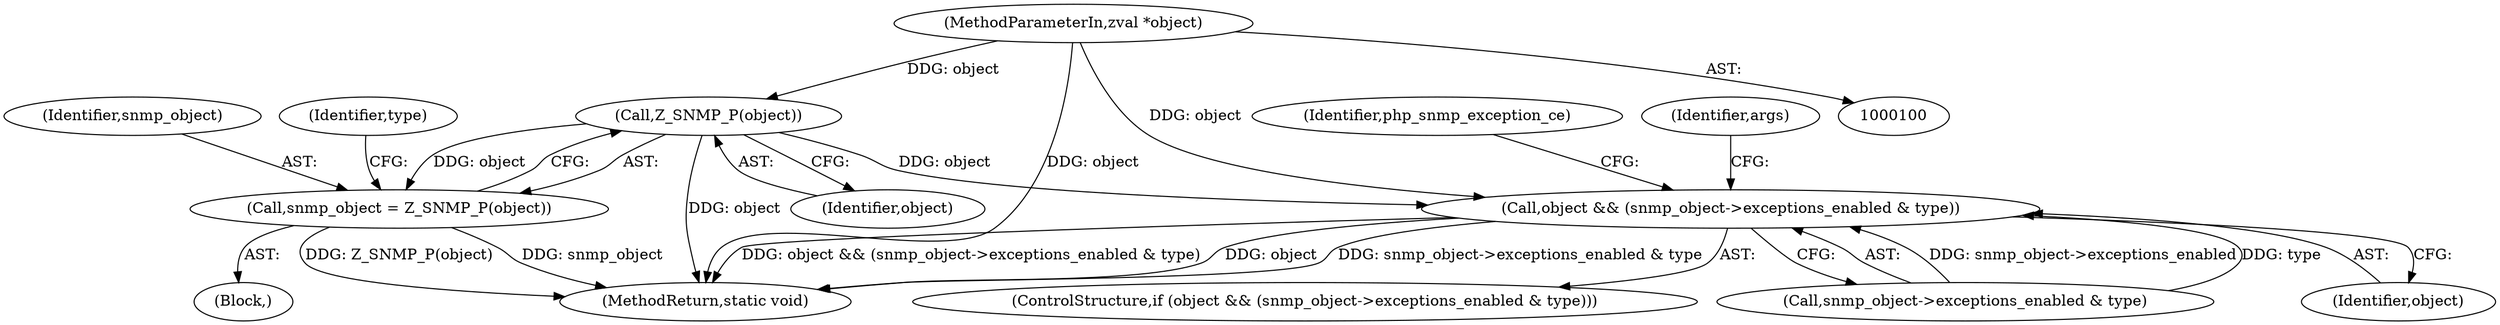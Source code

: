digraph "0_php_6e25966544fb1d2f3d7596e060ce9c9269bbdcf8@pointer" {
"1000116" [label="(Call,Z_SNMP_P(object))"];
"1000101" [label="(MethodParameterIn,zval *object)"];
"1000114" [label="(Call,snmp_object = Z_SNMP_P(object))"];
"1000163" [label="(Call,object && (snmp_object->exceptions_enabled & type))"];
"1000115" [label="(Identifier,snmp_object)"];
"1000114" [label="(Call,snmp_object = Z_SNMP_P(object))"];
"1000117" [label="(Identifier,object)"];
"1000162" [label="(ControlStructure,if (object && (snmp_object->exceptions_enabled & type)))"];
"1000165" [label="(Call,snmp_object->exceptions_enabled & type)"];
"1000113" [label="(Block,)"];
"1000120" [label="(Identifier,type)"];
"1000163" [label="(Call,object && (snmp_object->exceptions_enabled & type))"];
"1000172" [label="(Identifier,php_snmp_exception_ce)"];
"1000164" [label="(Identifier,object)"];
"1000101" [label="(MethodParameterIn,zval *object)"];
"1000191" [label="(MethodReturn,static void)"];
"1000116" [label="(Call,Z_SNMP_P(object))"];
"1000181" [label="(Identifier,args)"];
"1000116" -> "1000114"  [label="AST: "];
"1000116" -> "1000117"  [label="CFG: "];
"1000117" -> "1000116"  [label="AST: "];
"1000114" -> "1000116"  [label="CFG: "];
"1000116" -> "1000191"  [label="DDG: object"];
"1000116" -> "1000114"  [label="DDG: object"];
"1000101" -> "1000116"  [label="DDG: object"];
"1000116" -> "1000163"  [label="DDG: object"];
"1000101" -> "1000100"  [label="AST: "];
"1000101" -> "1000191"  [label="DDG: object"];
"1000101" -> "1000163"  [label="DDG: object"];
"1000114" -> "1000113"  [label="AST: "];
"1000115" -> "1000114"  [label="AST: "];
"1000120" -> "1000114"  [label="CFG: "];
"1000114" -> "1000191"  [label="DDG: snmp_object"];
"1000114" -> "1000191"  [label="DDG: Z_SNMP_P(object)"];
"1000163" -> "1000162"  [label="AST: "];
"1000163" -> "1000164"  [label="CFG: "];
"1000163" -> "1000165"  [label="CFG: "];
"1000164" -> "1000163"  [label="AST: "];
"1000165" -> "1000163"  [label="AST: "];
"1000172" -> "1000163"  [label="CFG: "];
"1000181" -> "1000163"  [label="CFG: "];
"1000163" -> "1000191"  [label="DDG: object && (snmp_object->exceptions_enabled & type)"];
"1000163" -> "1000191"  [label="DDG: object"];
"1000163" -> "1000191"  [label="DDG: snmp_object->exceptions_enabled & type"];
"1000165" -> "1000163"  [label="DDG: snmp_object->exceptions_enabled"];
"1000165" -> "1000163"  [label="DDG: type"];
}

